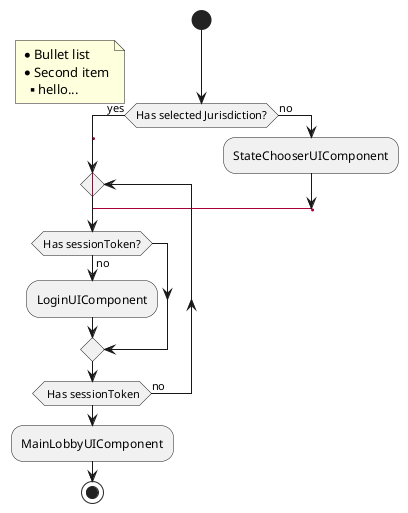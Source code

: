 @startuml

start
if (Has selected Jurisdiction?) then (yes)
  label lbl_login
  repeat
    if (Has sessionToken?) then (no)
      :LoginUIComponent;
    endif
  repeat while( Has sessionToken) is (no)
  :MainLobbyUIComponent;
  stop
else (no)
  :StateChooserUIComponent;
  goto lbl_login
endif
note left
  * Bullet list
  * Second item
  ** hello...
end note

@enduml
